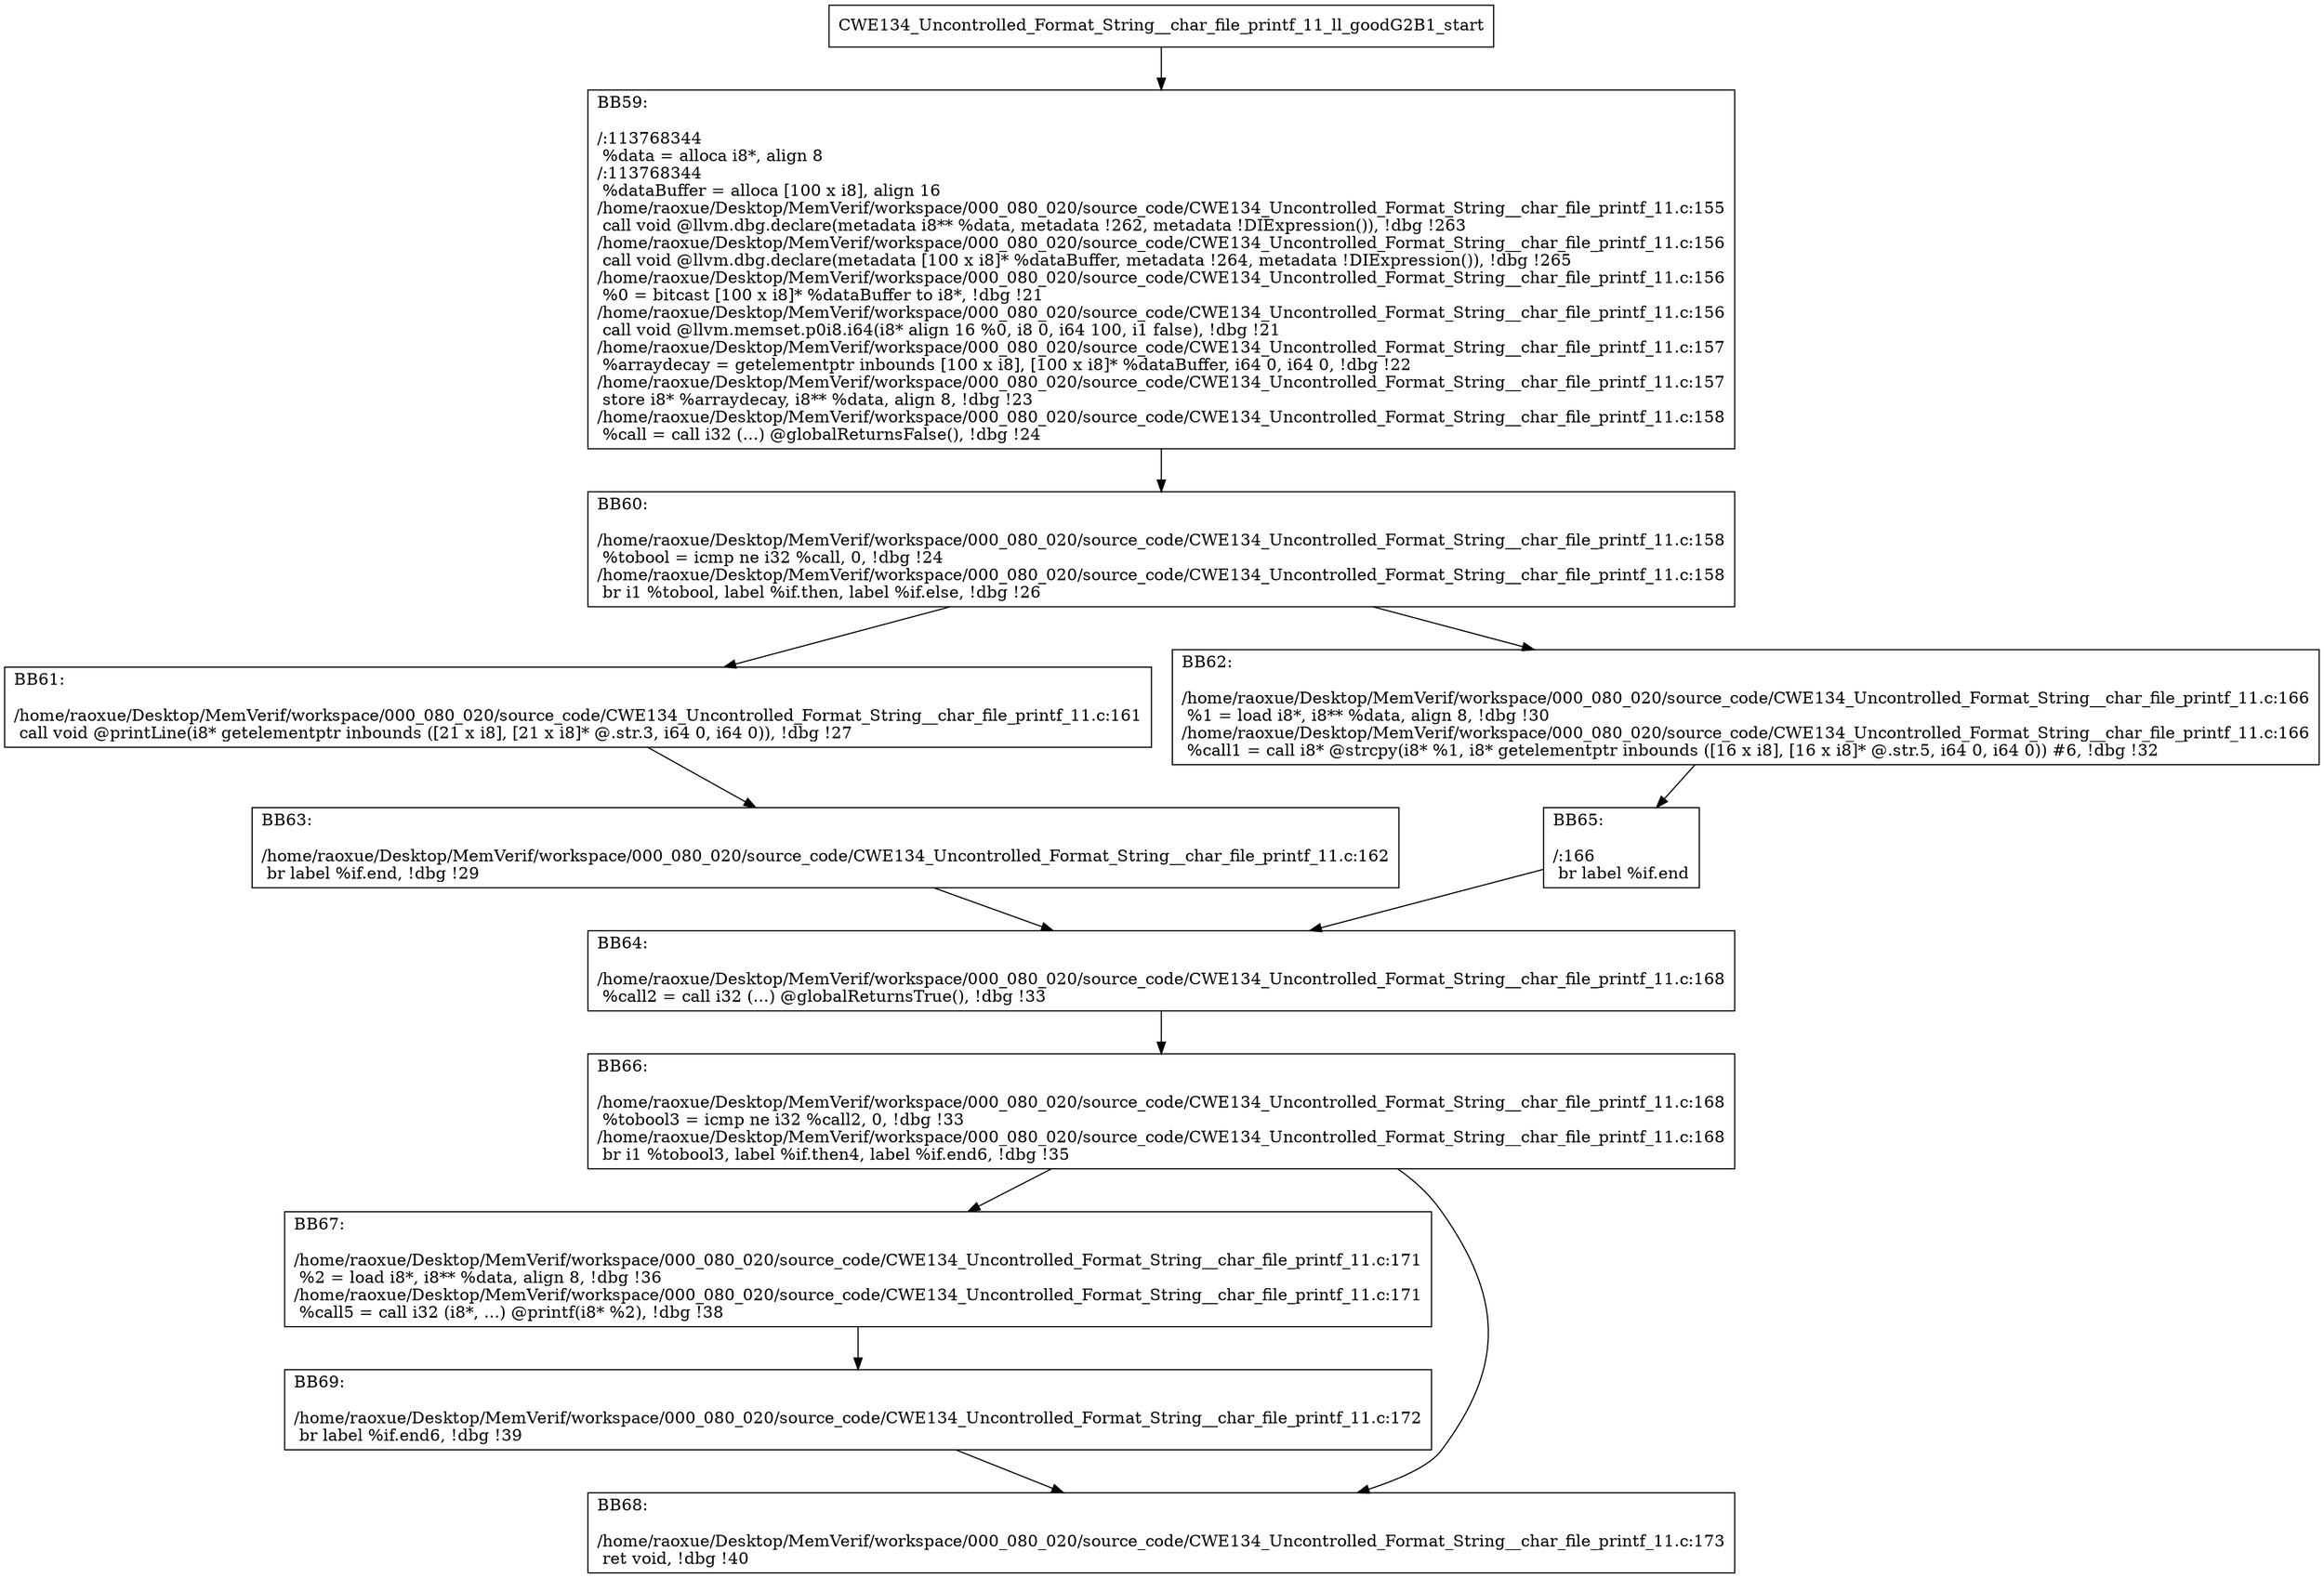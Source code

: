 digraph "CFG for'CWE134_Uncontrolled_Format_String__char_file_printf_11_ll_goodG2B1' function" {
	BBCWE134_Uncontrolled_Format_String__char_file_printf_11_ll_goodG2B1_start[shape=record,label="{CWE134_Uncontrolled_Format_String__char_file_printf_11_ll_goodG2B1_start}"];
	BBCWE134_Uncontrolled_Format_String__char_file_printf_11_ll_goodG2B1_start-> CWE134_Uncontrolled_Format_String__char_file_printf_11_ll_goodG2B1BB59;
	CWE134_Uncontrolled_Format_String__char_file_printf_11_ll_goodG2B1BB59 [shape=record, label="{BB59:\l\l/:113768344\l
  %data = alloca i8*, align 8\l
/:113768344\l
  %dataBuffer = alloca [100 x i8], align 16\l
/home/raoxue/Desktop/MemVerif/workspace/000_080_020/source_code/CWE134_Uncontrolled_Format_String__char_file_printf_11.c:155\l
  call void @llvm.dbg.declare(metadata i8** %data, metadata !262, metadata !DIExpression()), !dbg !263\l
/home/raoxue/Desktop/MemVerif/workspace/000_080_020/source_code/CWE134_Uncontrolled_Format_String__char_file_printf_11.c:156\l
  call void @llvm.dbg.declare(metadata [100 x i8]* %dataBuffer, metadata !264, metadata !DIExpression()), !dbg !265\l
/home/raoxue/Desktop/MemVerif/workspace/000_080_020/source_code/CWE134_Uncontrolled_Format_String__char_file_printf_11.c:156\l
  %0 = bitcast [100 x i8]* %dataBuffer to i8*, !dbg !21\l
/home/raoxue/Desktop/MemVerif/workspace/000_080_020/source_code/CWE134_Uncontrolled_Format_String__char_file_printf_11.c:156\l
  call void @llvm.memset.p0i8.i64(i8* align 16 %0, i8 0, i64 100, i1 false), !dbg !21\l
/home/raoxue/Desktop/MemVerif/workspace/000_080_020/source_code/CWE134_Uncontrolled_Format_String__char_file_printf_11.c:157\l
  %arraydecay = getelementptr inbounds [100 x i8], [100 x i8]* %dataBuffer, i64 0, i64 0, !dbg !22\l
/home/raoxue/Desktop/MemVerif/workspace/000_080_020/source_code/CWE134_Uncontrolled_Format_String__char_file_printf_11.c:157\l
  store i8* %arraydecay, i8** %data, align 8, !dbg !23\l
/home/raoxue/Desktop/MemVerif/workspace/000_080_020/source_code/CWE134_Uncontrolled_Format_String__char_file_printf_11.c:158\l
  %call = call i32 (...) @globalReturnsFalse(), !dbg !24\l
}"];
	CWE134_Uncontrolled_Format_String__char_file_printf_11_ll_goodG2B1BB59-> CWE134_Uncontrolled_Format_String__char_file_printf_11_ll_goodG2B1BB60;
	CWE134_Uncontrolled_Format_String__char_file_printf_11_ll_goodG2B1BB60 [shape=record, label="{BB60:\l\l/home/raoxue/Desktop/MemVerif/workspace/000_080_020/source_code/CWE134_Uncontrolled_Format_String__char_file_printf_11.c:158\l
  %tobool = icmp ne i32 %call, 0, !dbg !24\l
/home/raoxue/Desktop/MemVerif/workspace/000_080_020/source_code/CWE134_Uncontrolled_Format_String__char_file_printf_11.c:158\l
  br i1 %tobool, label %if.then, label %if.else, !dbg !26\l
}"];
	CWE134_Uncontrolled_Format_String__char_file_printf_11_ll_goodG2B1BB60-> CWE134_Uncontrolled_Format_String__char_file_printf_11_ll_goodG2B1BB61;
	CWE134_Uncontrolled_Format_String__char_file_printf_11_ll_goodG2B1BB60-> CWE134_Uncontrolled_Format_String__char_file_printf_11_ll_goodG2B1BB62;
	CWE134_Uncontrolled_Format_String__char_file_printf_11_ll_goodG2B1BB61 [shape=record, label="{BB61:\l\l/home/raoxue/Desktop/MemVerif/workspace/000_080_020/source_code/CWE134_Uncontrolled_Format_String__char_file_printf_11.c:161\l
  call void @printLine(i8* getelementptr inbounds ([21 x i8], [21 x i8]* @.str.3, i64 0, i64 0)), !dbg !27\l
}"];
	CWE134_Uncontrolled_Format_String__char_file_printf_11_ll_goodG2B1BB61-> CWE134_Uncontrolled_Format_String__char_file_printf_11_ll_goodG2B1BB63;
	CWE134_Uncontrolled_Format_String__char_file_printf_11_ll_goodG2B1BB63 [shape=record, label="{BB63:\l\l/home/raoxue/Desktop/MemVerif/workspace/000_080_020/source_code/CWE134_Uncontrolled_Format_String__char_file_printf_11.c:162\l
  br label %if.end, !dbg !29\l
}"];
	CWE134_Uncontrolled_Format_String__char_file_printf_11_ll_goodG2B1BB63-> CWE134_Uncontrolled_Format_String__char_file_printf_11_ll_goodG2B1BB64;
	CWE134_Uncontrolled_Format_String__char_file_printf_11_ll_goodG2B1BB62 [shape=record, label="{BB62:\l\l/home/raoxue/Desktop/MemVerif/workspace/000_080_020/source_code/CWE134_Uncontrolled_Format_String__char_file_printf_11.c:166\l
  %1 = load i8*, i8** %data, align 8, !dbg !30\l
/home/raoxue/Desktop/MemVerif/workspace/000_080_020/source_code/CWE134_Uncontrolled_Format_String__char_file_printf_11.c:166\l
  %call1 = call i8* @strcpy(i8* %1, i8* getelementptr inbounds ([16 x i8], [16 x i8]* @.str.5, i64 0, i64 0)) #6, !dbg !32\l
}"];
	CWE134_Uncontrolled_Format_String__char_file_printf_11_ll_goodG2B1BB62-> CWE134_Uncontrolled_Format_String__char_file_printf_11_ll_goodG2B1BB65;
	CWE134_Uncontrolled_Format_String__char_file_printf_11_ll_goodG2B1BB65 [shape=record, label="{BB65:\l\l/:166\l
  br label %if.end\l
}"];
	CWE134_Uncontrolled_Format_String__char_file_printf_11_ll_goodG2B1BB65-> CWE134_Uncontrolled_Format_String__char_file_printf_11_ll_goodG2B1BB64;
	CWE134_Uncontrolled_Format_String__char_file_printf_11_ll_goodG2B1BB64 [shape=record, label="{BB64:\l\l/home/raoxue/Desktop/MemVerif/workspace/000_080_020/source_code/CWE134_Uncontrolled_Format_String__char_file_printf_11.c:168\l
  %call2 = call i32 (...) @globalReturnsTrue(), !dbg !33\l
}"];
	CWE134_Uncontrolled_Format_String__char_file_printf_11_ll_goodG2B1BB64-> CWE134_Uncontrolled_Format_String__char_file_printf_11_ll_goodG2B1BB66;
	CWE134_Uncontrolled_Format_String__char_file_printf_11_ll_goodG2B1BB66 [shape=record, label="{BB66:\l\l/home/raoxue/Desktop/MemVerif/workspace/000_080_020/source_code/CWE134_Uncontrolled_Format_String__char_file_printf_11.c:168\l
  %tobool3 = icmp ne i32 %call2, 0, !dbg !33\l
/home/raoxue/Desktop/MemVerif/workspace/000_080_020/source_code/CWE134_Uncontrolled_Format_String__char_file_printf_11.c:168\l
  br i1 %tobool3, label %if.then4, label %if.end6, !dbg !35\l
}"];
	CWE134_Uncontrolled_Format_String__char_file_printf_11_ll_goodG2B1BB66-> CWE134_Uncontrolled_Format_String__char_file_printf_11_ll_goodG2B1BB67;
	CWE134_Uncontrolled_Format_String__char_file_printf_11_ll_goodG2B1BB66-> CWE134_Uncontrolled_Format_String__char_file_printf_11_ll_goodG2B1BB68;
	CWE134_Uncontrolled_Format_String__char_file_printf_11_ll_goodG2B1BB67 [shape=record, label="{BB67:\l\l/home/raoxue/Desktop/MemVerif/workspace/000_080_020/source_code/CWE134_Uncontrolled_Format_String__char_file_printf_11.c:171\l
  %2 = load i8*, i8** %data, align 8, !dbg !36\l
/home/raoxue/Desktop/MemVerif/workspace/000_080_020/source_code/CWE134_Uncontrolled_Format_String__char_file_printf_11.c:171\l
  %call5 = call i32 (i8*, ...) @printf(i8* %2), !dbg !38\l
}"];
	CWE134_Uncontrolled_Format_String__char_file_printf_11_ll_goodG2B1BB67-> CWE134_Uncontrolled_Format_String__char_file_printf_11_ll_goodG2B1BB69;
	CWE134_Uncontrolled_Format_String__char_file_printf_11_ll_goodG2B1BB69 [shape=record, label="{BB69:\l\l/home/raoxue/Desktop/MemVerif/workspace/000_080_020/source_code/CWE134_Uncontrolled_Format_String__char_file_printf_11.c:172\l
  br label %if.end6, !dbg !39\l
}"];
	CWE134_Uncontrolled_Format_String__char_file_printf_11_ll_goodG2B1BB69-> CWE134_Uncontrolled_Format_String__char_file_printf_11_ll_goodG2B1BB68;
	CWE134_Uncontrolled_Format_String__char_file_printf_11_ll_goodG2B1BB68 [shape=record, label="{BB68:\l\l/home/raoxue/Desktop/MemVerif/workspace/000_080_020/source_code/CWE134_Uncontrolled_Format_String__char_file_printf_11.c:173\l
  ret void, !dbg !40\l
}"];
}
